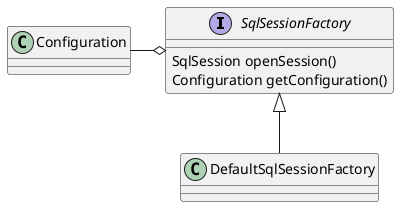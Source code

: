 @startuml
'https://plantuml.com/class-diagram

interface SqlSessionFactory
class DefaultSqlSessionFactory
class Configuration
SqlSessionFactory <|-- DefaultSqlSessionFactory
Configuration -o SqlSessionFactory
interface SqlSessionFactory {
SqlSession openSession()
Configuration getConfiguration()
}

class Configuration {
}

@enduml